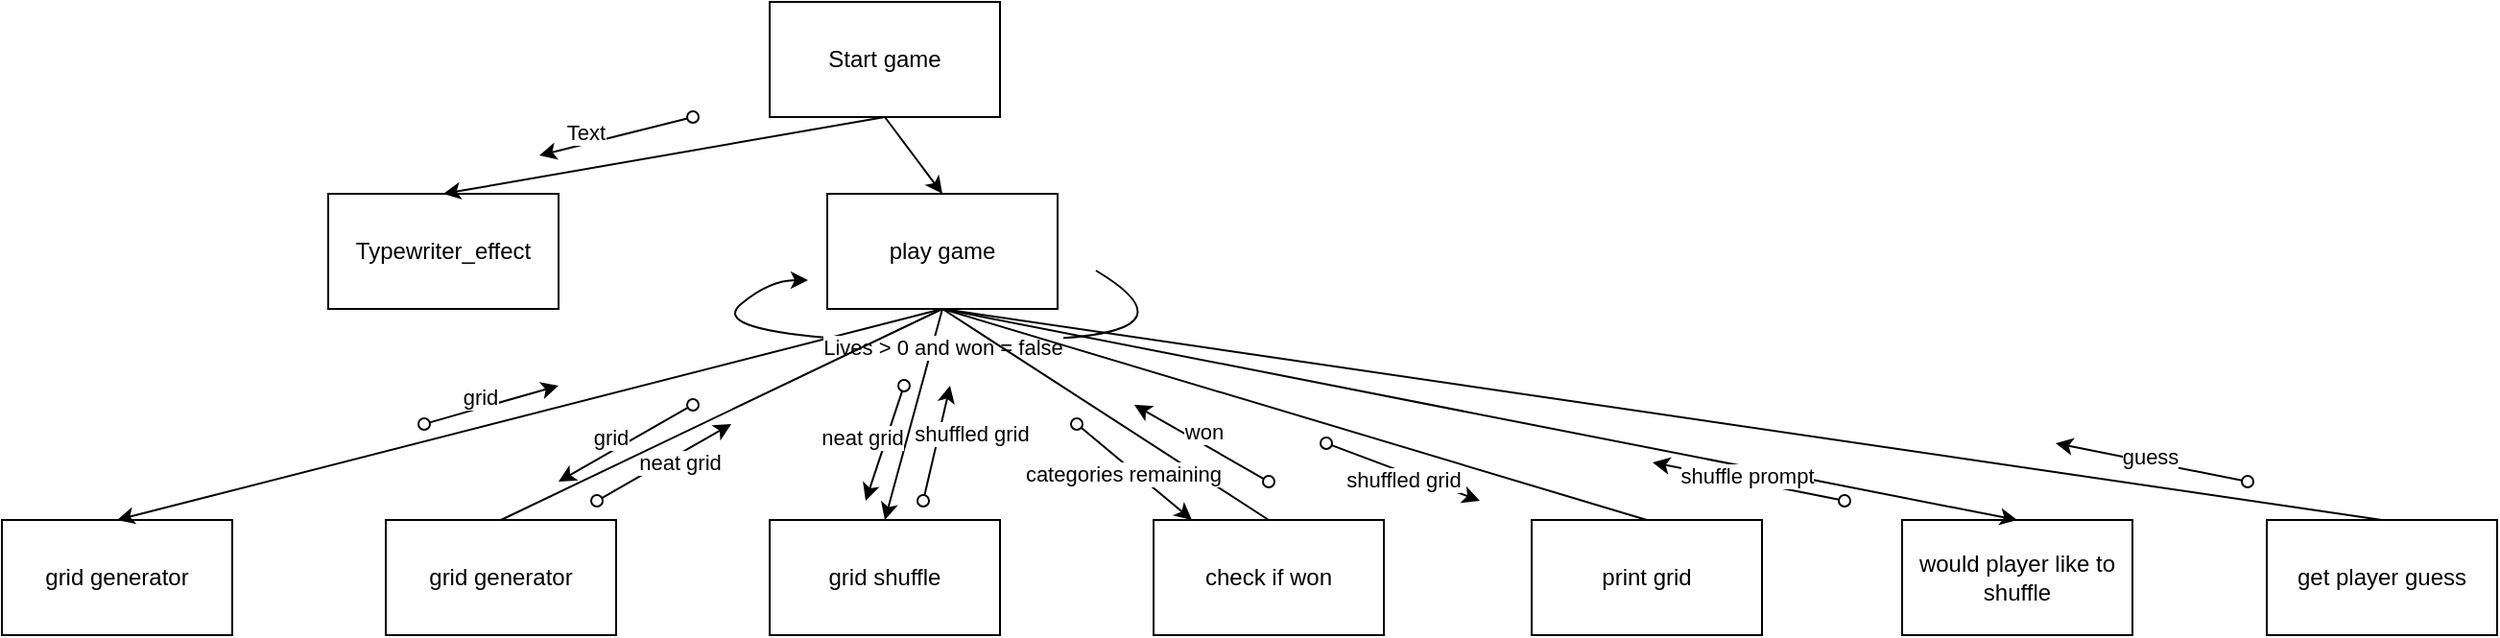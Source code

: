 <mxfile version="24.0.1" type="device">
  <diagram name="Page-1" id="I5KEWGsBL0CPYOKcLgEP">
    <mxGraphModel dx="1611" dy="888" grid="1" gridSize="10" guides="1" tooltips="1" connect="1" arrows="1" fold="1" page="1" pageScale="1" pageWidth="827" pageHeight="1169" math="0" shadow="0">
      <root>
        <mxCell id="0" />
        <mxCell id="1" parent="0" />
        <mxCell id="Ml5B3A8YhD6sDGRNlsOc-1" value="play game" style="rounded=0;whiteSpace=wrap;html=1;" parent="1" vertex="1">
          <mxGeometry x="340" y="120" width="120" height="60" as="geometry" />
        </mxCell>
        <mxCell id="Ml5B3A8YhD6sDGRNlsOc-2" value="Start game" style="rounded=0;whiteSpace=wrap;html=1;" parent="1" vertex="1">
          <mxGeometry x="310" y="20" width="120" height="60" as="geometry" />
        </mxCell>
        <mxCell id="Hl_1XEVcBC1MvlEnulAr-2" value="grid shuffle" style="rounded=0;whiteSpace=wrap;html=1;" parent="1" vertex="1">
          <mxGeometry x="310" y="290" width="120" height="60" as="geometry" />
        </mxCell>
        <mxCell id="Hl_1XEVcBC1MvlEnulAr-3" value="grid generator" style="rounded=0;whiteSpace=wrap;html=1;" parent="1" vertex="1">
          <mxGeometry x="-90" y="290" width="120" height="60" as="geometry" />
        </mxCell>
        <mxCell id="Hl_1XEVcBC1MvlEnulAr-4" value="would player like to shuffle" style="rounded=0;whiteSpace=wrap;html=1;" parent="1" vertex="1">
          <mxGeometry x="900" y="290" width="120" height="60" as="geometry" />
        </mxCell>
        <mxCell id="tPKhqbYLyVEDJItLf3kR-1" value="" style="endArrow=classic;html=1;rounded=0;exitX=0.5;exitY=1;exitDx=0;exitDy=0;entryX=0.5;entryY=0;entryDx=0;entryDy=0;" parent="1" source="Ml5B3A8YhD6sDGRNlsOc-2" target="Ml5B3A8YhD6sDGRNlsOc-1" edge="1">
          <mxGeometry width="50" height="50" relative="1" as="geometry">
            <mxPoint x="480" y="120" as="sourcePoint" />
            <mxPoint x="530" y="70" as="targetPoint" />
          </mxGeometry>
        </mxCell>
        <mxCell id="tPKhqbYLyVEDJItLf3kR-2" value="" style="endArrow=classic;html=1;rounded=0;exitX=0.5;exitY=1;exitDx=0;exitDy=0;entryX=0.5;entryY=0;entryDx=0;entryDy=0;" parent="1" source="Ml5B3A8YhD6sDGRNlsOc-1" target="Hl_1XEVcBC1MvlEnulAr-3" edge="1">
          <mxGeometry width="50" height="50" relative="1" as="geometry">
            <mxPoint x="570" y="170" as="sourcePoint" />
            <mxPoint x="620" y="120" as="targetPoint" />
          </mxGeometry>
        </mxCell>
        <mxCell id="tPKhqbYLyVEDJItLf3kR-3" value="" style="endArrow=classic;html=1;rounded=0;exitX=0.5;exitY=1;exitDx=0;exitDy=0;entryX=0.5;entryY=0;entryDx=0;entryDy=0;" parent="1" source="Ml5B3A8YhD6sDGRNlsOc-1" target="Hl_1XEVcBC1MvlEnulAr-2" edge="1">
          <mxGeometry width="50" height="50" relative="1" as="geometry">
            <mxPoint x="490" y="210" as="sourcePoint" />
            <mxPoint x="540" y="160" as="targetPoint" />
          </mxGeometry>
        </mxCell>
        <mxCell id="tPKhqbYLyVEDJItLf3kR-4" value="Typewriter_effect" style="rounded=0;whiteSpace=wrap;html=1;" parent="1" vertex="1">
          <mxGeometry x="80" y="120" width="120" height="60" as="geometry" />
        </mxCell>
        <mxCell id="tPKhqbYLyVEDJItLf3kR-5" value="" style="endArrow=classic;html=1;rounded=0;exitX=0.5;exitY=1;exitDx=0;exitDy=0;entryX=0.5;entryY=0;entryDx=0;entryDy=0;" parent="1" source="Ml5B3A8YhD6sDGRNlsOc-2" target="tPKhqbYLyVEDJItLf3kR-4" edge="1">
          <mxGeometry width="50" height="50" relative="1" as="geometry">
            <mxPoint x="510" y="60" as="sourcePoint" />
            <mxPoint x="560" y="10" as="targetPoint" />
          </mxGeometry>
        </mxCell>
        <mxCell id="tPKhqbYLyVEDJItLf3kR-6" value="" style="endArrow=classic;html=1;rounded=0;exitX=0.5;exitY=1;exitDx=0;exitDy=0;entryX=0.5;entryY=0;entryDx=0;entryDy=0;" parent="1" source="Ml5B3A8YhD6sDGRNlsOc-1" target="Hl_1XEVcBC1MvlEnulAr-4" edge="1">
          <mxGeometry width="50" height="50" relative="1" as="geometry">
            <mxPoint x="560" y="240" as="sourcePoint" />
            <mxPoint x="610" y="190" as="targetPoint" />
          </mxGeometry>
        </mxCell>
        <mxCell id="TQ_RV_ADpLAvtvjprffs-1" value="" style="endArrow=classic;html=1;rounded=0;startArrow=oval;startFill=0;" parent="1" edge="1">
          <mxGeometry width="50" height="50" relative="1" as="geometry">
            <mxPoint x="270" y="80" as="sourcePoint" />
            <mxPoint x="190" y="100" as="targetPoint" />
          </mxGeometry>
        </mxCell>
        <mxCell id="TQ_RV_ADpLAvtvjprffs-2" value="Text" style="edgeLabel;html=1;align=center;verticalAlign=middle;resizable=0;points=[];" parent="TQ_RV_ADpLAvtvjprffs-1" vertex="1" connectable="0">
          <mxGeometry x="0.222" y="-2" relative="1" as="geometry">
            <mxPoint x="-7" y="-3" as="offset" />
          </mxGeometry>
        </mxCell>
        <mxCell id="TQ_RV_ADpLAvtvjprffs-4" value="" style="endArrow=classic;html=1;rounded=0;startArrow=oval;startFill=0;" parent="1" edge="1">
          <mxGeometry width="50" height="50" relative="1" as="geometry">
            <mxPoint x="130" y="240" as="sourcePoint" />
            <mxPoint x="200" y="220" as="targetPoint" />
          </mxGeometry>
        </mxCell>
        <mxCell id="TQ_RV_ADpLAvtvjprffs-6" value="grid" style="edgeLabel;html=1;align=center;verticalAlign=middle;resizable=0;points=[];" parent="TQ_RV_ADpLAvtvjprffs-4" vertex="1" connectable="0">
          <mxGeometry x="0.224" y="2" relative="1" as="geometry">
            <mxPoint x="-13" as="offset" />
          </mxGeometry>
        </mxCell>
        <mxCell id="TQ_RV_ADpLAvtvjprffs-7" value="" style="endArrow=classic;html=1;rounded=0;startArrow=oval;startFill=0;" parent="1" edge="1">
          <mxGeometry width="50" height="50" relative="1" as="geometry">
            <mxPoint x="270" y="230" as="sourcePoint" />
            <mxPoint x="200" y="270" as="targetPoint" />
          </mxGeometry>
        </mxCell>
        <mxCell id="TQ_RV_ADpLAvtvjprffs-8" value="grid" style="edgeLabel;html=1;align=center;verticalAlign=middle;resizable=0;points=[];" parent="TQ_RV_ADpLAvtvjprffs-7" vertex="1" connectable="0">
          <mxGeometry x="0.224" y="2" relative="1" as="geometry">
            <mxPoint x="-1" y="-10" as="offset" />
          </mxGeometry>
        </mxCell>
        <mxCell id="TQ_RV_ADpLAvtvjprffs-11" value="" style="endArrow=classic;html=1;rounded=0;startArrow=oval;startFill=0;" parent="1" edge="1">
          <mxGeometry width="50" height="50" relative="1" as="geometry">
            <mxPoint x="220" y="280" as="sourcePoint" />
            <mxPoint x="290" y="240" as="targetPoint" />
          </mxGeometry>
        </mxCell>
        <mxCell id="TQ_RV_ADpLAvtvjprffs-12" value="neat grid" style="edgeLabel;html=1;align=center;verticalAlign=middle;resizable=0;points=[];" parent="TQ_RV_ADpLAvtvjprffs-11" vertex="1" connectable="0">
          <mxGeometry x="0.224" y="2" relative="1" as="geometry">
            <mxPoint x="1" y="6" as="offset" />
          </mxGeometry>
        </mxCell>
        <mxCell id="HriP2Rda2Kk09lujgaHX-3" value="" style="endArrow=classic;html=1;rounded=0;startArrow=oval;startFill=0;" parent="1" edge="1">
          <mxGeometry width="50" height="50" relative="1" as="geometry">
            <mxPoint x="870" y="280" as="sourcePoint" />
            <mxPoint x="770" y="260" as="targetPoint" />
          </mxGeometry>
        </mxCell>
        <mxCell id="HriP2Rda2Kk09lujgaHX-4" value="shuffle prompt" style="edgeLabel;html=1;align=center;verticalAlign=middle;resizable=0;points=[];" parent="HriP2Rda2Kk09lujgaHX-3" vertex="1" connectable="0">
          <mxGeometry x="0.224" y="2" relative="1" as="geometry">
            <mxPoint x="10" y="-3" as="offset" />
          </mxGeometry>
        </mxCell>
        <mxCell id="HriP2Rda2Kk09lujgaHX-6" value="Lives &amp;gt; 0 and won = false" style="curved=1;endArrow=classic;html=1;rounded=0;" parent="1" edge="1">
          <mxGeometry x="0.025" width="50" height="50" relative="1" as="geometry">
            <mxPoint x="480" y="160" as="sourcePoint" />
            <mxPoint x="330" y="165" as="targetPoint" />
            <Array as="points">
              <mxPoint x="530" y="190" />
              <mxPoint x="400" y="200" />
              <mxPoint x="280" y="190" />
              <mxPoint x="310" y="165" />
            </Array>
            <mxPoint as="offset" />
          </mxGeometry>
        </mxCell>
        <mxCell id="HriP2Rda2Kk09lujgaHX-8" value="check if won" style="rounded=0;whiteSpace=wrap;html=1;" parent="1" vertex="1">
          <mxGeometry x="510" y="290" width="120" height="60" as="geometry" />
        </mxCell>
        <mxCell id="HriP2Rda2Kk09lujgaHX-9" value="" style="endArrow=none;html=1;rounded=0;entryX=0.5;entryY=0;entryDx=0;entryDy=0;" parent="1" target="HriP2Rda2Kk09lujgaHX-8" edge="1">
          <mxGeometry width="50" height="50" relative="1" as="geometry">
            <mxPoint x="400" y="180" as="sourcePoint" />
            <mxPoint x="550" y="120" as="targetPoint" />
          </mxGeometry>
        </mxCell>
        <mxCell id="HriP2Rda2Kk09lujgaHX-11" value="" style="endArrow=classic;html=1;rounded=0;startArrow=oval;startFill=0;" parent="1" edge="1">
          <mxGeometry width="50" height="50" relative="1" as="geometry">
            <mxPoint x="470" y="240" as="sourcePoint" />
            <mxPoint x="530" y="290" as="targetPoint" />
          </mxGeometry>
        </mxCell>
        <mxCell id="HriP2Rda2Kk09lujgaHX-12" value="categories remaining" style="edgeLabel;html=1;align=center;verticalAlign=middle;resizable=0;points=[];" parent="HriP2Rda2Kk09lujgaHX-11" vertex="1" connectable="0">
          <mxGeometry x="0.224" y="2" relative="1" as="geometry">
            <mxPoint x="-14" y="-3" as="offset" />
          </mxGeometry>
        </mxCell>
        <mxCell id="HriP2Rda2Kk09lujgaHX-14" value="" style="endArrow=classic;html=1;rounded=0;startArrow=oval;startFill=0;" parent="1" edge="1">
          <mxGeometry width="50" height="50" relative="1" as="geometry">
            <mxPoint x="570" y="270" as="sourcePoint" />
            <mxPoint x="500" y="230" as="targetPoint" />
          </mxGeometry>
        </mxCell>
        <mxCell id="HriP2Rda2Kk09lujgaHX-15" value="won" style="edgeLabel;html=1;align=center;verticalAlign=middle;resizable=0;points=[];" parent="HriP2Rda2Kk09lujgaHX-14" vertex="1" connectable="0">
          <mxGeometry x="0.224" y="2" relative="1" as="geometry">
            <mxPoint x="10" y="-3" as="offset" />
          </mxGeometry>
        </mxCell>
        <mxCell id="amHuxQcchP0BFhpwVLry-1" value="grid generator" style="rounded=0;whiteSpace=wrap;html=1;" vertex="1" parent="1">
          <mxGeometry x="110" y="290" width="120" height="60" as="geometry" />
        </mxCell>
        <mxCell id="amHuxQcchP0BFhpwVLry-3" value="" style="endArrow=none;html=1;rounded=0;entryX=0.5;entryY=1;entryDx=0;entryDy=0;exitX=0.5;exitY=0;exitDx=0;exitDy=0;" edge="1" parent="1" source="amHuxQcchP0BFhpwVLry-1" target="Ml5B3A8YhD6sDGRNlsOc-1">
          <mxGeometry width="50" height="50" relative="1" as="geometry">
            <mxPoint x="250" y="280" as="sourcePoint" />
            <mxPoint x="300" y="230" as="targetPoint" />
          </mxGeometry>
        </mxCell>
        <mxCell id="amHuxQcchP0BFhpwVLry-4" value="" style="endArrow=classic;html=1;rounded=0;startArrow=oval;startFill=0;" edge="1" parent="1">
          <mxGeometry width="50" height="50" relative="1" as="geometry">
            <mxPoint x="380" y="220" as="sourcePoint" />
            <mxPoint x="360" y="280" as="targetPoint" />
          </mxGeometry>
        </mxCell>
        <mxCell id="amHuxQcchP0BFhpwVLry-5" value="neat grid" style="edgeLabel;html=1;align=center;verticalAlign=middle;resizable=0;points=[];" vertex="1" connectable="0" parent="amHuxQcchP0BFhpwVLry-4">
          <mxGeometry x="0.224" y="2" relative="1" as="geometry">
            <mxPoint x="-12" y="-10" as="offset" />
          </mxGeometry>
        </mxCell>
        <mxCell id="amHuxQcchP0BFhpwVLry-7" value="" style="endArrow=classic;html=1;rounded=0;startArrow=oval;startFill=0;" edge="1" parent="1">
          <mxGeometry width="50" height="50" relative="1" as="geometry">
            <mxPoint x="390" y="280" as="sourcePoint" />
            <mxPoint x="404" y="220" as="targetPoint" />
          </mxGeometry>
        </mxCell>
        <mxCell id="amHuxQcchP0BFhpwVLry-8" value="shuffled grid" style="edgeLabel;html=1;align=center;verticalAlign=middle;resizable=0;points=[];" vertex="1" connectable="0" parent="amHuxQcchP0BFhpwVLry-7">
          <mxGeometry x="0.224" y="2" relative="1" as="geometry">
            <mxPoint x="18" y="2" as="offset" />
          </mxGeometry>
        </mxCell>
        <mxCell id="amHuxQcchP0BFhpwVLry-9" value="print grid" style="rounded=0;whiteSpace=wrap;html=1;" vertex="1" parent="1">
          <mxGeometry x="707" y="290" width="120" height="60" as="geometry" />
        </mxCell>
        <mxCell id="amHuxQcchP0BFhpwVLry-10" value="" style="endArrow=none;html=1;rounded=0;exitX=0.5;exitY=0;exitDx=0;exitDy=0;entryX=0.5;entryY=1;entryDx=0;entryDy=0;" edge="1" parent="1" source="amHuxQcchP0BFhpwVLry-9" target="Ml5B3A8YhD6sDGRNlsOc-1">
          <mxGeometry width="50" height="50" relative="1" as="geometry">
            <mxPoint x="720" y="220" as="sourcePoint" />
            <mxPoint x="770" y="170" as="targetPoint" />
          </mxGeometry>
        </mxCell>
        <mxCell id="amHuxQcchP0BFhpwVLry-12" value="" style="endArrow=classic;html=1;rounded=0;startArrow=oval;startFill=0;" edge="1" parent="1">
          <mxGeometry width="50" height="50" relative="1" as="geometry">
            <mxPoint x="600" y="250" as="sourcePoint" />
            <mxPoint x="680" y="280" as="targetPoint" />
          </mxGeometry>
        </mxCell>
        <mxCell id="amHuxQcchP0BFhpwVLry-13" value="shuffled grid" style="edgeLabel;html=1;align=center;verticalAlign=middle;resizable=0;points=[];" vertex="1" connectable="0" parent="amHuxQcchP0BFhpwVLry-12">
          <mxGeometry x="0.224" y="2" relative="1" as="geometry">
            <mxPoint x="-10" y="2" as="offset" />
          </mxGeometry>
        </mxCell>
        <mxCell id="amHuxQcchP0BFhpwVLry-16" value="get player guess" style="rounded=0;whiteSpace=wrap;html=1;" vertex="1" parent="1">
          <mxGeometry x="1090" y="290" width="120" height="60" as="geometry" />
        </mxCell>
        <mxCell id="amHuxQcchP0BFhpwVLry-17" value="" style="endArrow=none;html=1;rounded=0;exitX=0.5;exitY=0;exitDx=0;exitDy=0;" edge="1" parent="1" source="amHuxQcchP0BFhpwVLry-16">
          <mxGeometry width="50" height="50" relative="1" as="geometry">
            <mxPoint x="980" y="190" as="sourcePoint" />
            <mxPoint x="400" y="180" as="targetPoint" />
          </mxGeometry>
        </mxCell>
        <mxCell id="amHuxQcchP0BFhpwVLry-19" value="" style="endArrow=classic;html=1;rounded=0;startArrow=oval;startFill=0;" edge="1" parent="1">
          <mxGeometry width="50" height="50" relative="1" as="geometry">
            <mxPoint x="1080" y="270" as="sourcePoint" />
            <mxPoint x="980" y="250" as="targetPoint" />
          </mxGeometry>
        </mxCell>
        <mxCell id="amHuxQcchP0BFhpwVLry-20" value="guess" style="edgeLabel;html=1;align=center;verticalAlign=middle;resizable=0;points=[];" vertex="1" connectable="0" parent="amHuxQcchP0BFhpwVLry-19">
          <mxGeometry x="0.224" y="2" relative="1" as="geometry">
            <mxPoint x="10" y="-3" as="offset" />
          </mxGeometry>
        </mxCell>
      </root>
    </mxGraphModel>
  </diagram>
</mxfile>
